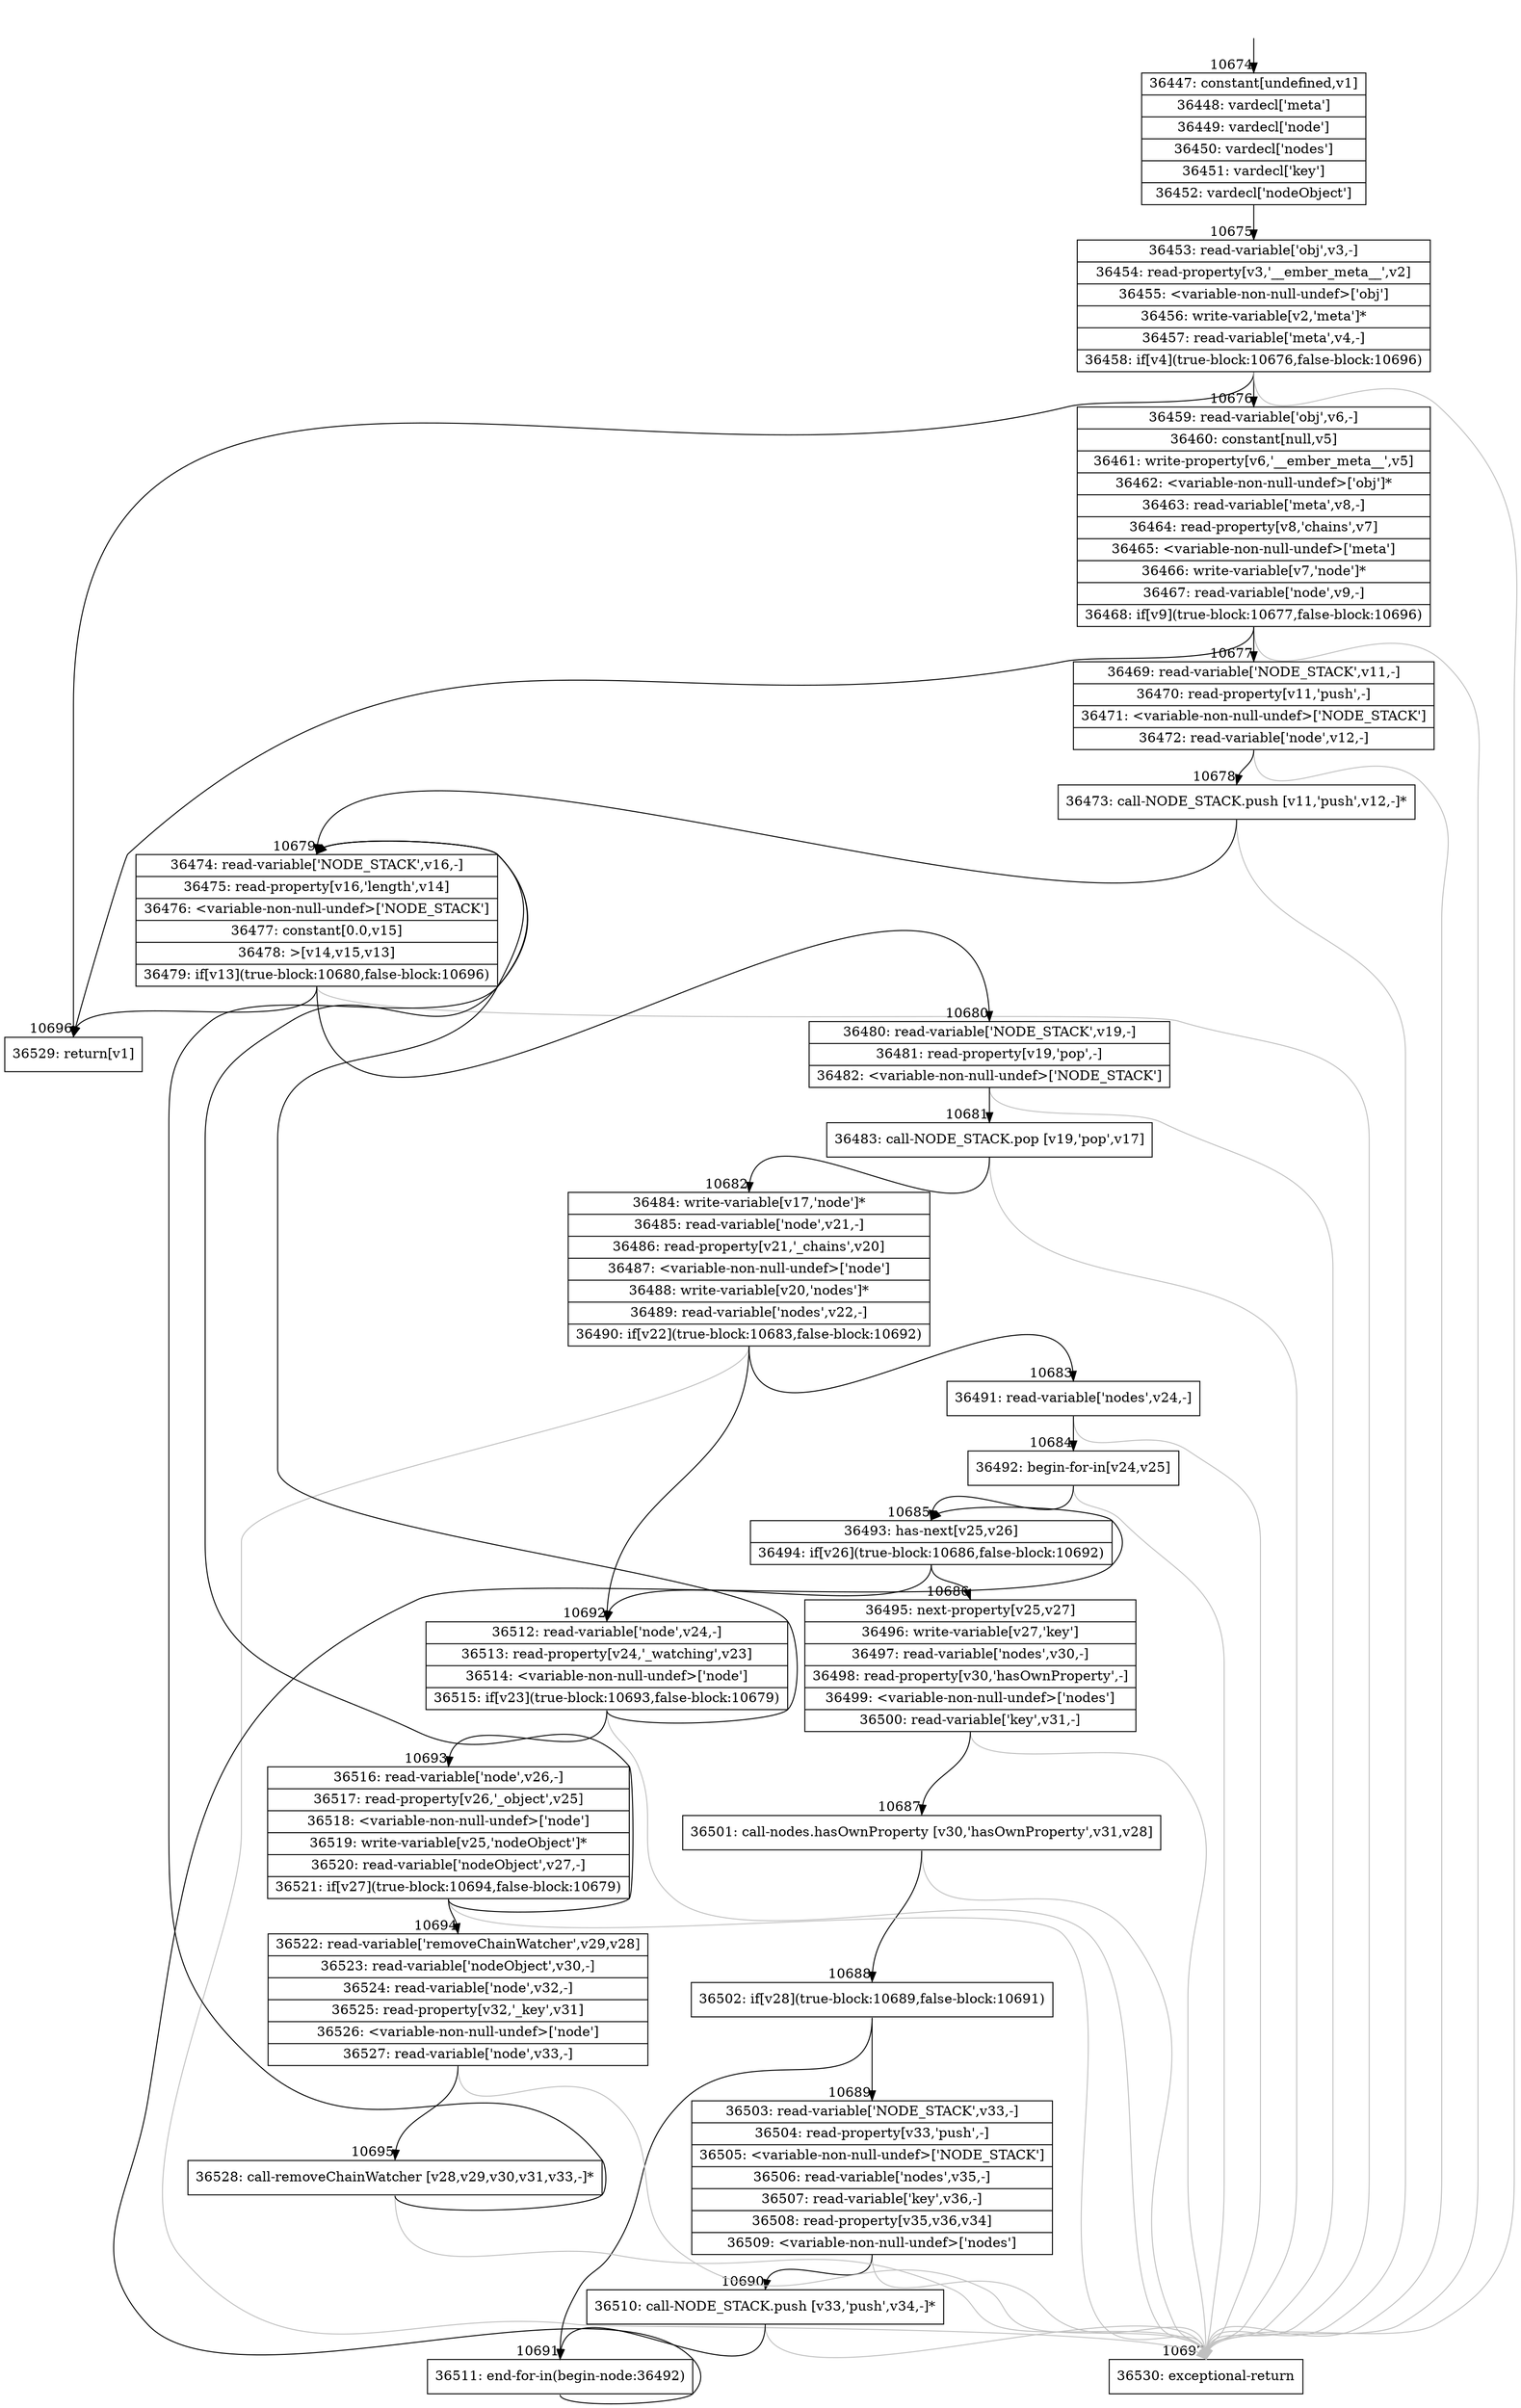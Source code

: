 digraph {
rankdir="TD"
BB_entry896[shape=none,label=""];
BB_entry896 -> BB10674 [tailport=s, headport=n, headlabel="    10674"]
BB10674 [shape=record label="{36447: constant[undefined,v1]|36448: vardecl['meta']|36449: vardecl['node']|36450: vardecl['nodes']|36451: vardecl['key']|36452: vardecl['nodeObject']}" ] 
BB10674 -> BB10675 [tailport=s, headport=n, headlabel="      10675"]
BB10675 [shape=record label="{36453: read-variable['obj',v3,-]|36454: read-property[v3,'__ember_meta__',v2]|36455: \<variable-non-null-undef\>['obj']|36456: write-variable[v2,'meta']*|36457: read-variable['meta',v4,-]|36458: if[v4](true-block:10676,false-block:10696)}" ] 
BB10675 -> BB10676 [tailport=s, headport=n, headlabel="      10676"]
BB10675 -> BB10696 [tailport=s, headport=n, headlabel="      10696"]
BB10675 -> BB10697 [tailport=s, headport=n, color=gray, headlabel="      10697"]
BB10676 [shape=record label="{36459: read-variable['obj',v6,-]|36460: constant[null,v5]|36461: write-property[v6,'__ember_meta__',v5]|36462: \<variable-non-null-undef\>['obj']*|36463: read-variable['meta',v8,-]|36464: read-property[v8,'chains',v7]|36465: \<variable-non-null-undef\>['meta']|36466: write-variable[v7,'node']*|36467: read-variable['node',v9,-]|36468: if[v9](true-block:10677,false-block:10696)}" ] 
BB10676 -> BB10677 [tailport=s, headport=n, headlabel="      10677"]
BB10676 -> BB10696 [tailport=s, headport=n]
BB10676 -> BB10697 [tailport=s, headport=n, color=gray]
BB10677 [shape=record label="{36469: read-variable['NODE_STACK',v11,-]|36470: read-property[v11,'push',-]|36471: \<variable-non-null-undef\>['NODE_STACK']|36472: read-variable['node',v12,-]}" ] 
BB10677 -> BB10678 [tailport=s, headport=n, headlabel="      10678"]
BB10677 -> BB10697 [tailport=s, headport=n, color=gray]
BB10678 [shape=record label="{36473: call-NODE_STACK.push [v11,'push',v12,-]*}" ] 
BB10678 -> BB10679 [tailport=s, headport=n, headlabel="      10679"]
BB10678 -> BB10697 [tailport=s, headport=n, color=gray]
BB10679 [shape=record label="{36474: read-variable['NODE_STACK',v16,-]|36475: read-property[v16,'length',v14]|36476: \<variable-non-null-undef\>['NODE_STACK']|36477: constant[0.0,v15]|36478: \>[v14,v15,v13]|36479: if[v13](true-block:10680,false-block:10696)}" ] 
BB10679 -> BB10680 [tailport=s, headport=n, headlabel="      10680"]
BB10679 -> BB10696 [tailport=s, headport=n]
BB10679 -> BB10697 [tailport=s, headport=n, color=gray]
BB10680 [shape=record label="{36480: read-variable['NODE_STACK',v19,-]|36481: read-property[v19,'pop',-]|36482: \<variable-non-null-undef\>['NODE_STACK']}" ] 
BB10680 -> BB10681 [tailport=s, headport=n, headlabel="      10681"]
BB10680 -> BB10697 [tailport=s, headport=n, color=gray]
BB10681 [shape=record label="{36483: call-NODE_STACK.pop [v19,'pop',v17]}" ] 
BB10681 -> BB10682 [tailport=s, headport=n, headlabel="      10682"]
BB10681 -> BB10697 [tailport=s, headport=n, color=gray]
BB10682 [shape=record label="{36484: write-variable[v17,'node']*|36485: read-variable['node',v21,-]|36486: read-property[v21,'_chains',v20]|36487: \<variable-non-null-undef\>['node']|36488: write-variable[v20,'nodes']*|36489: read-variable['nodes',v22,-]|36490: if[v22](true-block:10683,false-block:10692)}" ] 
BB10682 -> BB10683 [tailport=s, headport=n, headlabel="      10683"]
BB10682 -> BB10692 [tailport=s, headport=n, headlabel="      10692"]
BB10682 -> BB10697 [tailport=s, headport=n, color=gray]
BB10683 [shape=record label="{36491: read-variable['nodes',v24,-]}" ] 
BB10683 -> BB10684 [tailport=s, headport=n, headlabel="      10684"]
BB10683 -> BB10697 [tailport=s, headport=n, color=gray]
BB10684 [shape=record label="{36492: begin-for-in[v24,v25]}" ] 
BB10684 -> BB10685 [tailport=s, headport=n, headlabel="      10685"]
BB10684 -> BB10697 [tailport=s, headport=n, color=gray]
BB10685 [shape=record label="{36493: has-next[v25,v26]|36494: if[v26](true-block:10686,false-block:10692)}" ] 
BB10685 -> BB10686 [tailport=s, headport=n, headlabel="      10686"]
BB10685 -> BB10692 [tailport=s, headport=n]
BB10686 [shape=record label="{36495: next-property[v25,v27]|36496: write-variable[v27,'key']|36497: read-variable['nodes',v30,-]|36498: read-property[v30,'hasOwnProperty',-]|36499: \<variable-non-null-undef\>['nodes']|36500: read-variable['key',v31,-]}" ] 
BB10686 -> BB10687 [tailport=s, headport=n, headlabel="      10687"]
BB10686 -> BB10697 [tailport=s, headport=n, color=gray]
BB10687 [shape=record label="{36501: call-nodes.hasOwnProperty [v30,'hasOwnProperty',v31,v28]}" ] 
BB10687 -> BB10688 [tailport=s, headport=n, headlabel="      10688"]
BB10687 -> BB10697 [tailport=s, headport=n, color=gray]
BB10688 [shape=record label="{36502: if[v28](true-block:10689,false-block:10691)}" ] 
BB10688 -> BB10689 [tailport=s, headport=n, headlabel="      10689"]
BB10688 -> BB10691 [tailport=s, headport=n, headlabel="      10691"]
BB10689 [shape=record label="{36503: read-variable['NODE_STACK',v33,-]|36504: read-property[v33,'push',-]|36505: \<variable-non-null-undef\>['NODE_STACK']|36506: read-variable['nodes',v35,-]|36507: read-variable['key',v36,-]|36508: read-property[v35,v36,v34]|36509: \<variable-non-null-undef\>['nodes']}" ] 
BB10689 -> BB10690 [tailport=s, headport=n, headlabel="      10690"]
BB10689 -> BB10697 [tailport=s, headport=n, color=gray]
BB10690 [shape=record label="{36510: call-NODE_STACK.push [v33,'push',v34,-]*}" ] 
BB10690 -> BB10691 [tailport=s, headport=n]
BB10690 -> BB10697 [tailport=s, headport=n, color=gray]
BB10691 [shape=record label="{36511: end-for-in(begin-node:36492)}" ] 
BB10691 -> BB10685 [tailport=s, headport=n]
BB10692 [shape=record label="{36512: read-variable['node',v24,-]|36513: read-property[v24,'_watching',v23]|36514: \<variable-non-null-undef\>['node']|36515: if[v23](true-block:10693,false-block:10679)}" ] 
BB10692 -> BB10693 [tailport=s, headport=n, headlabel="      10693"]
BB10692 -> BB10679 [tailport=s, headport=n]
BB10692 -> BB10697 [tailport=s, headport=n, color=gray]
BB10693 [shape=record label="{36516: read-variable['node',v26,-]|36517: read-property[v26,'_object',v25]|36518: \<variable-non-null-undef\>['node']|36519: write-variable[v25,'nodeObject']*|36520: read-variable['nodeObject',v27,-]|36521: if[v27](true-block:10694,false-block:10679)}" ] 
BB10693 -> BB10694 [tailport=s, headport=n, headlabel="      10694"]
BB10693 -> BB10679 [tailport=s, headport=n]
BB10693 -> BB10697 [tailport=s, headport=n, color=gray]
BB10694 [shape=record label="{36522: read-variable['removeChainWatcher',v29,v28]|36523: read-variable['nodeObject',v30,-]|36524: read-variable['node',v32,-]|36525: read-property[v32,'_key',v31]|36526: \<variable-non-null-undef\>['node']|36527: read-variable['node',v33,-]}" ] 
BB10694 -> BB10695 [tailport=s, headport=n, headlabel="      10695"]
BB10694 -> BB10697 [tailport=s, headport=n, color=gray]
BB10695 [shape=record label="{36528: call-removeChainWatcher [v28,v29,v30,v31,v33,-]*}" ] 
BB10695 -> BB10679 [tailport=s, headport=n]
BB10695 -> BB10697 [tailport=s, headport=n, color=gray]
BB10696 [shape=record label="{36529: return[v1]}" ] 
BB10697 [shape=record label="{36530: exceptional-return}" ] 
//#$~ 19006
}
